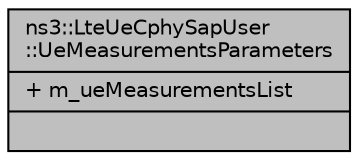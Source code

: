 digraph "ns3::LteUeCphySapUser::UeMeasurementsParameters"
{
  edge [fontname="Helvetica",fontsize="10",labelfontname="Helvetica",labelfontsize="10"];
  node [fontname="Helvetica",fontsize="10",shape=record];
  Node1 [label="{ns3::LteUeCphySapUser\l::UeMeasurementsParameters\n|+ m_ueMeasurementsList\l|}",height=0.2,width=0.4,color="black", fillcolor="grey75", style="filled", fontcolor="black"];
}
